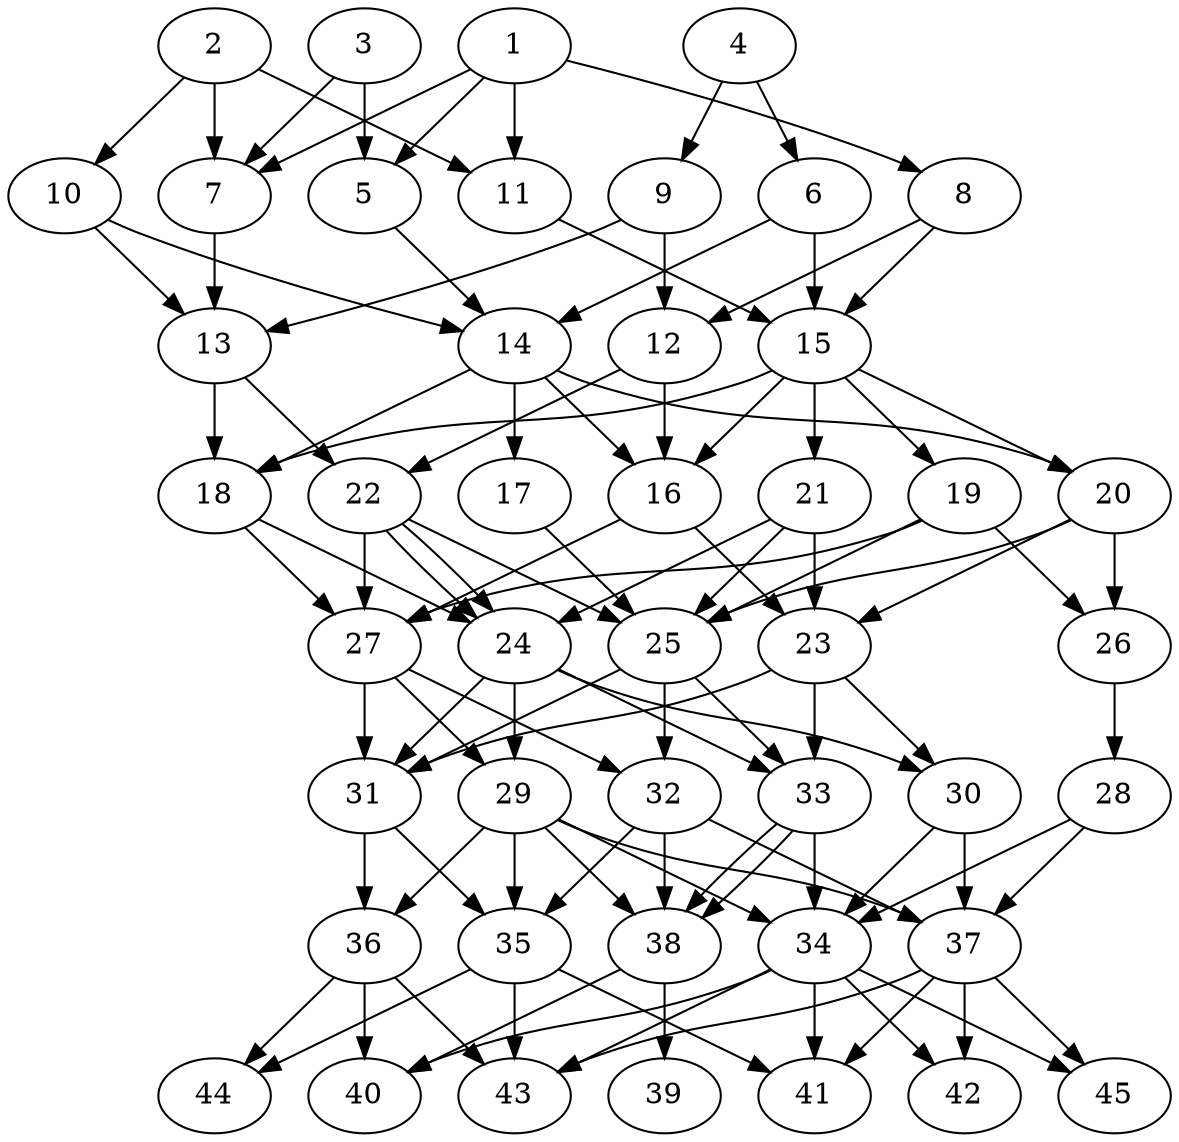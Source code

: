 // DAG automatically generated by daggen at Tue Aug  6 16:31:44 2019
// ./daggen --dot -n 45 --ccr 0.3 --fat 0.5 --regular 0.5 --density 0.7 --mindata 5242880 --maxdata 52428800 
digraph G {
  1 [size="128399360", alpha="0.19", expect_size="38519808"] 
  1 -> 5 [size ="38519808"]
  1 -> 7 [size ="38519808"]
  1 -> 8 [size ="38519808"]
  1 -> 11 [size ="38519808"]
  2 [size="137796267", alpha="0.13", expect_size="41338880"] 
  2 -> 7 [size ="41338880"]
  2 -> 10 [size ="41338880"]
  2 -> 11 [size ="41338880"]
  3 [size="107977387", alpha="0.08", expect_size="32393216"] 
  3 -> 5 [size ="32393216"]
  3 -> 7 [size ="32393216"]
  4 [size="142175573", alpha="0.20", expect_size="42652672"] 
  4 -> 6 [size ="42652672"]
  4 -> 9 [size ="42652672"]
  5 [size="108107093", alpha="0.10", expect_size="32432128"] 
  5 -> 14 [size ="32432128"]
  6 [size="111400960", alpha="0.07", expect_size="33420288"] 
  6 -> 14 [size ="33420288"]
  6 -> 15 [size ="33420288"]
  7 [size="123245227", alpha="0.10", expect_size="36973568"] 
  7 -> 13 [size ="36973568"]
  8 [size="32587093", alpha="0.16", expect_size="9776128"] 
  8 -> 12 [size ="9776128"]
  8 -> 15 [size ="9776128"]
  9 [size="149015893", alpha="0.10", expect_size="44704768"] 
  9 -> 12 [size ="44704768"]
  9 -> 13 [size ="44704768"]
  10 [size="56985600", alpha="0.18", expect_size="17095680"] 
  10 -> 13 [size ="17095680"]
  10 -> 14 [size ="17095680"]
  11 [size="164608000", alpha="0.19", expect_size="49382400"] 
  11 -> 15 [size ="49382400"]
  12 [size="156139520", alpha="0.09", expect_size="46841856"] 
  12 -> 16 [size ="46841856"]
  12 -> 22 [size ="46841856"]
  13 [size="101659307", alpha="0.06", expect_size="30497792"] 
  13 -> 18 [size ="30497792"]
  13 -> 22 [size ="30497792"]
  14 [size="167069013", alpha="0.16", expect_size="50120704"] 
  14 -> 16 [size ="50120704"]
  14 -> 17 [size ="50120704"]
  14 -> 18 [size ="50120704"]
  14 -> 20 [size ="50120704"]
  15 [size="165693440", alpha="0.15", expect_size="49708032"] 
  15 -> 16 [size ="49708032"]
  15 -> 18 [size ="49708032"]
  15 -> 19 [size ="49708032"]
  15 -> 20 [size ="49708032"]
  15 -> 21 [size ="49708032"]
  16 [size="83220480", alpha="0.01", expect_size="24966144"] 
  16 -> 23 [size ="24966144"]
  16 -> 27 [size ="24966144"]
  17 [size="135212373", alpha="0.13", expect_size="40563712"] 
  17 -> 25 [size ="40563712"]
  18 [size="54797653", alpha="0.09", expect_size="16439296"] 
  18 -> 24 [size ="16439296"]
  18 -> 27 [size ="16439296"]
  19 [size="21094400", alpha="0.10", expect_size="6328320"] 
  19 -> 25 [size ="6328320"]
  19 -> 26 [size ="6328320"]
  19 -> 27 [size ="6328320"]
  20 [size="99915093", alpha="0.03", expect_size="29974528"] 
  20 -> 23 [size ="29974528"]
  20 -> 25 [size ="29974528"]
  20 -> 26 [size ="29974528"]
  21 [size="86978560", alpha="0.11", expect_size="26093568"] 
  21 -> 23 [size ="26093568"]
  21 -> 24 [size ="26093568"]
  21 -> 25 [size ="26093568"]
  22 [size="81216853", alpha="0.14", expect_size="24365056"] 
  22 -> 24 [size ="24365056"]
  22 -> 24 [size ="24365056"]
  22 -> 25 [size ="24365056"]
  22 -> 27 [size ="24365056"]
  23 [size="150459733", alpha="0.08", expect_size="45137920"] 
  23 -> 30 [size ="45137920"]
  23 -> 31 [size ="45137920"]
  23 -> 33 [size ="45137920"]
  24 [size="42635947", alpha="0.18", expect_size="12790784"] 
  24 -> 29 [size ="12790784"]
  24 -> 30 [size ="12790784"]
  24 -> 31 [size ="12790784"]
  24 -> 33 [size ="12790784"]
  25 [size="166184960", alpha="0.00", expect_size="49855488"] 
  25 -> 31 [size ="49855488"]
  25 -> 32 [size ="49855488"]
  25 -> 33 [size ="49855488"]
  26 [size="125381973", alpha="0.14", expect_size="37614592"] 
  26 -> 28 [size ="37614592"]
  27 [size="131290453", alpha="0.01", expect_size="39387136"] 
  27 -> 29 [size ="39387136"]
  27 -> 31 [size ="39387136"]
  27 -> 32 [size ="39387136"]
  28 [size="72308053", alpha="0.10", expect_size="21692416"] 
  28 -> 34 [size ="21692416"]
  28 -> 37 [size ="21692416"]
  29 [size="141851307", alpha="0.16", expect_size="42555392"] 
  29 -> 34 [size ="42555392"]
  29 -> 35 [size ="42555392"]
  29 -> 36 [size ="42555392"]
  29 -> 37 [size ="42555392"]
  29 -> 38 [size ="42555392"]
  30 [size="61453653", alpha="0.07", expect_size="18436096"] 
  30 -> 34 [size ="18436096"]
  30 -> 37 [size ="18436096"]
  31 [size="87132160", alpha="0.16", expect_size="26139648"] 
  31 -> 35 [size ="26139648"]
  31 -> 36 [size ="26139648"]
  32 [size="172526933", alpha="0.04", expect_size="51758080"] 
  32 -> 35 [size ="51758080"]
  32 -> 37 [size ="51758080"]
  32 -> 38 [size ="51758080"]
  33 [size="123388587", alpha="0.01", expect_size="37016576"] 
  33 -> 34 [size ="37016576"]
  33 -> 38 [size ="37016576"]
  33 -> 38 [size ="37016576"]
  34 [size="30218240", alpha="0.18", expect_size="9065472"] 
  34 -> 40 [size ="9065472"]
  34 -> 41 [size ="9065472"]
  34 -> 42 [size ="9065472"]
  34 -> 43 [size ="9065472"]
  34 -> 45 [size ="9065472"]
  35 [size="17715200", alpha="0.14", expect_size="5314560"] 
  35 -> 41 [size ="5314560"]
  35 -> 43 [size ="5314560"]
  35 -> 44 [size ="5314560"]
  36 [size="19227307", alpha="0.18", expect_size="5768192"] 
  36 -> 40 [size ="5768192"]
  36 -> 43 [size ="5768192"]
  36 -> 44 [size ="5768192"]
  37 [size="128679253", alpha="0.17", expect_size="38603776"] 
  37 -> 41 [size ="38603776"]
  37 -> 42 [size ="38603776"]
  37 -> 43 [size ="38603776"]
  37 -> 45 [size ="38603776"]
  38 [size="137274027", alpha="0.01", expect_size="41182208"] 
  38 -> 39 [size ="41182208"]
  38 -> 40 [size ="41182208"]
  39 [size="60122453", alpha="0.06", expect_size="18036736"] 
  40 [size="28764160", alpha="0.00", expect_size="8629248"] 
  41 [size="82708480", alpha="0.04", expect_size="24812544"] 
  42 [size="54521173", alpha="0.16", expect_size="16356352"] 
  43 [size="82865493", alpha="0.04", expect_size="24859648"] 
  44 [size="94644907", alpha="0.16", expect_size="28393472"] 
  45 [size="82158933", alpha="0.07", expect_size="24647680"] 
}
